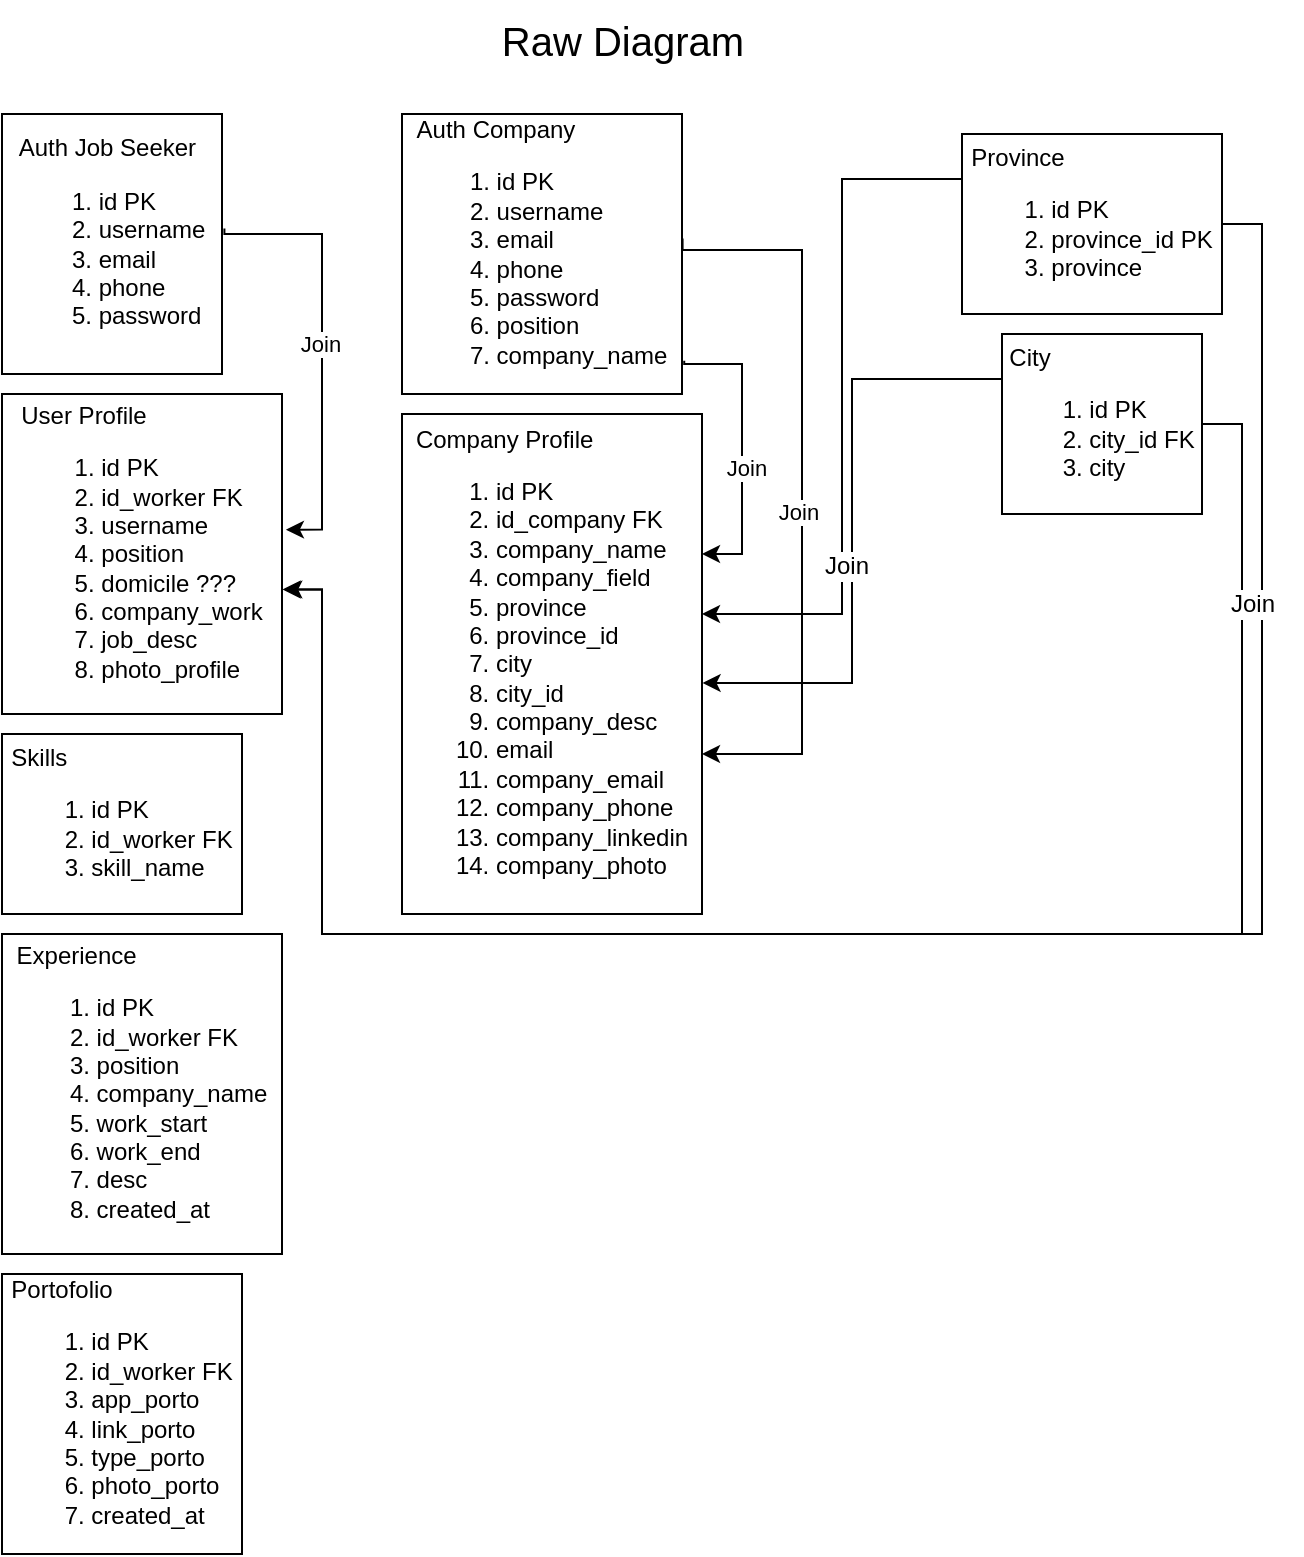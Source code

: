 <mxfile version="21.6.8" type="github">
  <diagram name="Page-1" id="RcPeB81B88A2oM1b_PDk">
    <mxGraphModel dx="629" dy="346" grid="1" gridSize="10" guides="1" tooltips="1" connect="1" arrows="1" fold="1" page="1" pageScale="1" pageWidth="850" pageHeight="1100" math="0" shadow="0">
      <root>
        <mxCell id="0" />
        <mxCell id="1" parent="0" />
        <mxCell id="-BijYAe9Ye2MZ6YCZByv-2" style="edgeStyle=orthogonalEdgeStyle;rounded=0;orthogonalLoop=1;jettySize=auto;html=1;exitX=1.011;exitY=0.44;exitDx=0;exitDy=0;entryX=1.014;entryY=0.424;entryDx=0;entryDy=0;entryPerimeter=0;exitPerimeter=0;" parent="1" source="PTgx1V2ydZDfHdpK58Lw-1" target="PTgx1V2ydZDfHdpK58Lw-2" edge="1">
          <mxGeometry relative="1" as="geometry">
            <Array as="points">
              <mxPoint x="181" y="140" />
              <mxPoint x="230" y="140" />
              <mxPoint x="230" y="288" />
            </Array>
          </mxGeometry>
        </mxCell>
        <mxCell id="-BijYAe9Ye2MZ6YCZByv-8" value="Join" style="edgeLabel;html=1;align=center;verticalAlign=middle;resizable=0;points=[];" parent="-BijYAe9Ye2MZ6YCZByv-2" vertex="1" connectable="0">
          <mxGeometry x="-0.024" y="-1" relative="1" as="geometry">
            <mxPoint as="offset" />
          </mxGeometry>
        </mxCell>
        <mxCell id="PTgx1V2ydZDfHdpK58Lw-1" value="&lt;div style=&quot;text-align: justify;&quot;&gt;&lt;span style=&quot;background-color: initial;&quot;&gt;Auth&amp;nbsp;&lt;/span&gt;&lt;span style=&quot;background-color: initial;&quot;&gt;Job Seeker&lt;/span&gt;&lt;/div&gt;&lt;div style=&quot;&quot;&gt;&lt;ol&gt;&lt;li style=&quot;text-align: justify;&quot;&gt;&lt;span style=&quot;background-color: initial;&quot;&gt;id PK&lt;/span&gt;&lt;/li&gt;&lt;li style=&quot;text-align: justify;&quot;&gt;&lt;span style=&quot;background-color: initial;&quot;&gt;username&lt;/span&gt;&lt;/li&gt;&lt;li style=&quot;text-align: justify;&quot;&gt;&lt;span style=&quot;background-color: initial;&quot;&gt;email&lt;/span&gt;&lt;/li&gt;&lt;li style=&quot;text-align: justify;&quot;&gt;&lt;span style=&quot;background-color: initial;&quot;&gt;phone&lt;/span&gt;&lt;/li&gt;&lt;li style=&quot;text-align: justify;&quot;&gt;&lt;span style=&quot;background-color: initial;&quot;&gt;password&lt;/span&gt;&lt;/li&gt;&lt;/ol&gt;&lt;/div&gt;&lt;div style=&quot;text-align: justify;&quot;&gt;&lt;/div&gt;" style="rounded=0;whiteSpace=wrap;html=1;" parent="1" vertex="1">
          <mxGeometry x="70" y="80" width="110" height="130" as="geometry" />
        </mxCell>
        <mxCell id="PTgx1V2ydZDfHdpK58Lw-2" value="&lt;div style=&quot;text-align: left;&quot;&gt;User Profile&lt;/div&gt;&lt;div style=&quot;text-align: left;&quot;&gt;&lt;ol&gt;&lt;li&gt;&lt;span style=&quot;background-color: initial;&quot;&gt;id PK&lt;/span&gt;&lt;/li&gt;&lt;li&gt;id_worker FK&lt;/li&gt;&lt;li&gt;&lt;span style=&quot;background-color: initial;&quot;&gt;username&lt;/span&gt;&lt;/li&gt;&lt;li&gt;&lt;span style=&quot;background-color: initial;&quot;&gt;position&lt;/span&gt;&lt;/li&gt;&lt;li&gt;&lt;span style=&quot;background-color: initial;&quot;&gt;domicile ???&lt;/span&gt;&lt;/li&gt;&lt;li&gt;&lt;span style=&quot;background-color: initial;&quot;&gt;company_work&lt;/span&gt;&lt;/li&gt;&lt;li&gt;&lt;span style=&quot;background-color: initial;&quot;&gt;job_desc&lt;/span&gt;&lt;/li&gt;&lt;li&gt;photo_profile&lt;/li&gt;&lt;/ol&gt;&lt;/div&gt;&lt;div style=&quot;text-align: justify;&quot;&gt;&lt;/div&gt;" style="rounded=0;whiteSpace=wrap;html=1;" parent="1" vertex="1">
          <mxGeometry x="70" y="220" width="140" height="160" as="geometry" />
        </mxCell>
        <mxCell id="PTgx1V2ydZDfHdpK58Lw-6" value="&lt;div style=&quot;text-align: left;&quot;&gt;Skills&lt;/div&gt;&lt;div style=&quot;text-align: left;&quot;&gt;&lt;ol&gt;&lt;li style=&quot;border-color: var(--border-color);&quot;&gt;id PK&lt;/li&gt;&lt;li style=&quot;border-color: var(--border-color);&quot;&gt;id_worker FK&lt;/li&gt;&lt;li&gt;&lt;span style=&quot;background-color: initial;&quot;&gt;skill_name&lt;/span&gt;&lt;/li&gt;&lt;/ol&gt;&lt;/div&gt;&lt;div style=&quot;text-align: justify;&quot;&gt;&lt;/div&gt;" style="rounded=0;whiteSpace=wrap;html=1;" parent="1" vertex="1">
          <mxGeometry x="70" y="390" width="120" height="90" as="geometry" />
        </mxCell>
        <mxCell id="PTgx1V2ydZDfHdpK58Lw-7" value="&lt;div style=&quot;text-align: left;&quot;&gt;Experience&lt;/div&gt;&lt;div style=&quot;text-align: left;&quot;&gt;&lt;ol&gt;&lt;li style=&quot;border-color: var(--border-color);&quot;&gt;id PK&lt;/li&gt;&lt;li style=&quot;border-color: var(--border-color);&quot;&gt;id_worker FK&lt;/li&gt;&lt;li&gt;&lt;span style=&quot;background-color: initial;&quot;&gt;position&lt;/span&gt;&lt;/li&gt;&lt;li&gt;&lt;span style=&quot;background-color: initial;&quot;&gt;company_name&lt;/span&gt;&lt;/li&gt;&lt;li&gt;&lt;span style=&quot;background-color: initial;&quot;&gt;work_start&lt;/span&gt;&lt;/li&gt;&lt;li&gt;&lt;span style=&quot;background-color: initial;&quot;&gt;work_end&lt;/span&gt;&lt;/li&gt;&lt;li&gt;&lt;span style=&quot;background-color: initial;&quot;&gt;desc&lt;/span&gt;&lt;/li&gt;&lt;li&gt;created_at&lt;/li&gt;&lt;/ol&gt;&lt;/div&gt;&lt;div style=&quot;text-align: justify;&quot;&gt;&lt;/div&gt;" style="rounded=0;whiteSpace=wrap;html=1;" parent="1" vertex="1">
          <mxGeometry x="70" y="490" width="140" height="160" as="geometry" />
        </mxCell>
        <mxCell id="PTgx1V2ydZDfHdpK58Lw-8" value="&lt;div style=&quot;text-align: left;&quot;&gt;Portofolio&lt;/div&gt;&lt;div style=&quot;text-align: left;&quot;&gt;&lt;ol&gt;&lt;li style=&quot;border-color: var(--border-color);&quot;&gt;id PK&lt;/li&gt;&lt;li style=&quot;border-color: var(--border-color);&quot;&gt;id_worker FK&lt;/li&gt;&lt;li&gt;&lt;span style=&quot;background-color: initial;&quot;&gt;app_porto&lt;/span&gt;&lt;/li&gt;&lt;li&gt;&lt;span style=&quot;background-color: initial;&quot;&gt;link_porto&lt;/span&gt;&lt;/li&gt;&lt;li&gt;&lt;span style=&quot;background-color: initial;&quot;&gt;type_porto&lt;/span&gt;&lt;/li&gt;&lt;li&gt;&lt;span style=&quot;background-color: initial;&quot;&gt;photo_porto&lt;/span&gt;&lt;/li&gt;&lt;li&gt;created_at&lt;/li&gt;&lt;/ol&gt;&lt;/div&gt;&lt;div style=&quot;text-align: justify;&quot;&gt;&lt;/div&gt;" style="rounded=0;whiteSpace=wrap;html=1;" parent="1" vertex="1">
          <mxGeometry x="70" y="660" width="120" height="140" as="geometry" />
        </mxCell>
        <mxCell id="-BijYAe9Ye2MZ6YCZByv-9" style="edgeStyle=orthogonalEdgeStyle;rounded=0;orthogonalLoop=1;jettySize=auto;html=1;exitX=1.002;exitY=0.445;exitDx=0;exitDy=0;entryX=1;entryY=0.68;entryDx=0;entryDy=0;entryPerimeter=0;exitPerimeter=0;" parent="1" source="PTgx1V2ydZDfHdpK58Lw-9" target="PTgx1V2ydZDfHdpK58Lw-10" edge="1">
          <mxGeometry relative="1" as="geometry">
            <Array as="points">
              <mxPoint x="470" y="148" />
              <mxPoint x="470" y="400" />
            </Array>
          </mxGeometry>
        </mxCell>
        <mxCell id="-BijYAe9Ye2MZ6YCZByv-14" value="Join" style="edgeLabel;html=1;align=center;verticalAlign=middle;resizable=0;points=[];" parent="-BijYAe9Ye2MZ6YCZByv-9" vertex="1" connectable="0">
          <mxGeometry x="0.071" y="-2" relative="1" as="geometry">
            <mxPoint as="offset" />
          </mxGeometry>
        </mxCell>
        <mxCell id="-BijYAe9Ye2MZ6YCZByv-12" style="edgeStyle=orthogonalEdgeStyle;rounded=0;orthogonalLoop=1;jettySize=auto;html=1;exitX=1.008;exitY=0.881;exitDx=0;exitDy=0;exitPerimeter=0;" parent="1" source="PTgx1V2ydZDfHdpK58Lw-9" edge="1">
          <mxGeometry relative="1" as="geometry">
            <mxPoint x="420" y="300" as="targetPoint" />
            <Array as="points">
              <mxPoint x="430" y="205" />
              <mxPoint x="440" y="205" />
              <mxPoint x="440" y="293" />
            </Array>
          </mxGeometry>
        </mxCell>
        <mxCell id="-BijYAe9Ye2MZ6YCZByv-13" value="Join" style="edgeLabel;html=1;align=center;verticalAlign=middle;resizable=0;points=[];" parent="-BijYAe9Ye2MZ6YCZByv-12" vertex="1" connectable="0">
          <mxGeometry x="0.125" y="2" relative="1" as="geometry">
            <mxPoint as="offset" />
          </mxGeometry>
        </mxCell>
        <mxCell id="PTgx1V2ydZDfHdpK58Lw-9" value="&lt;div style=&quot;text-align: justify;&quot;&gt;&lt;span style=&quot;background-color: initial;&quot;&gt;Auth&amp;nbsp;&lt;/span&gt;&lt;span style=&quot;background-color: initial;&quot;&gt;Company&lt;/span&gt;&lt;/div&gt;&lt;div style=&quot;&quot;&gt;&lt;ol&gt;&lt;li style=&quot;text-align: justify;&quot;&gt;&lt;span style=&quot;background-color: initial;&quot;&gt;id PK&lt;/span&gt;&lt;/li&gt;&lt;li style=&quot;text-align: justify;&quot;&gt;&lt;span style=&quot;background-color: initial;&quot;&gt;username&lt;/span&gt;&lt;/li&gt;&lt;li style=&quot;text-align: justify;&quot;&gt;&lt;span style=&quot;background-color: initial;&quot;&gt;email&lt;/span&gt;&lt;/li&gt;&lt;li style=&quot;text-align: justify;&quot;&gt;&lt;span style=&quot;background-color: initial;&quot;&gt;phone&lt;/span&gt;&lt;/li&gt;&lt;li style=&quot;text-align: justify;&quot;&gt;&lt;span style=&quot;background-color: initial;&quot;&gt;password&lt;/span&gt;&lt;/li&gt;&lt;li style=&quot;text-align: justify;&quot;&gt;&lt;span style=&quot;background-color: initial;&quot;&gt;position&lt;/span&gt;&lt;/li&gt;&lt;li style=&quot;text-align: justify;&quot;&gt;&lt;span style=&quot;background-color: initial;&quot;&gt;company_name&lt;/span&gt;&lt;/li&gt;&lt;/ol&gt;&lt;/div&gt;&lt;div style=&quot;text-align: justify;&quot;&gt;&lt;/div&gt;" style="rounded=0;whiteSpace=wrap;html=1;" parent="1" vertex="1">
          <mxGeometry x="270" y="80" width="140" height="140" as="geometry" />
        </mxCell>
        <mxCell id="PTgx1V2ydZDfHdpK58Lw-10" value="&lt;div style=&quot;text-align: left;&quot;&gt;Company Profile&lt;/div&gt;&lt;div style=&quot;text-align: left;&quot;&gt;&lt;ol&gt;&lt;li&gt;&lt;span style=&quot;background-color: initial;&quot;&gt;id PK&lt;/span&gt;&lt;/li&gt;&lt;li&gt;&lt;span style=&quot;background-color: initial;&quot;&gt;id_company FK&lt;/span&gt;&lt;/li&gt;&lt;li&gt;&lt;span style=&quot;background-color: initial;&quot;&gt;company_name&lt;/span&gt;&lt;/li&gt;&lt;li&gt;&lt;span style=&quot;background-color: initial;&quot;&gt;company_field&lt;/span&gt;&lt;/li&gt;&lt;li&gt;&lt;span style=&quot;background-color: initial;&quot;&gt;province&lt;/span&gt;&lt;/li&gt;&lt;li&gt;&lt;span style=&quot;background-color: initial;&quot;&gt;province_id&lt;/span&gt;&lt;/li&gt;&lt;li&gt;&lt;span style=&quot;background-color: initial;&quot;&gt;city&lt;/span&gt;&lt;/li&gt;&lt;li&gt;&lt;span style=&quot;background-color: initial;&quot;&gt;city_id&lt;/span&gt;&lt;/li&gt;&lt;li&gt;&lt;span style=&quot;background-color: initial;&quot;&gt;company_desc&lt;/span&gt;&lt;/li&gt;&lt;li&gt;email&lt;/li&gt;&lt;li&gt;company_email&lt;/li&gt;&lt;li&gt;company_phone&lt;/li&gt;&lt;li&gt;company_linkedin&lt;/li&gt;&lt;li&gt;company_photo&lt;/li&gt;&lt;/ol&gt;&lt;/div&gt;&lt;div style=&quot;text-align: justify;&quot;&gt;&lt;/div&gt;" style="rounded=0;whiteSpace=wrap;html=1;" parent="1" vertex="1">
          <mxGeometry x="270" y="230" width="150" height="250" as="geometry" />
        </mxCell>
        <mxCell id="-BijYAe9Ye2MZ6YCZByv-4" style="edgeStyle=orthogonalEdgeStyle;rounded=0;orthogonalLoop=1;jettySize=auto;html=1;exitX=1;exitY=0.5;exitDx=0;exitDy=0;entryX=1.002;entryY=0.611;entryDx=0;entryDy=0;entryPerimeter=0;" parent="1" source="PTgx1V2ydZDfHdpK58Lw-15" target="PTgx1V2ydZDfHdpK58Lw-2" edge="1">
          <mxGeometry relative="1" as="geometry">
            <Array as="points">
              <mxPoint x="700" y="135" />
              <mxPoint x="700" y="490" />
              <mxPoint x="230" y="490" />
              <mxPoint x="230" y="318" />
            </Array>
          </mxGeometry>
        </mxCell>
        <mxCell id="-BijYAe9Ye2MZ6YCZByv-11" style="edgeStyle=orthogonalEdgeStyle;rounded=0;orthogonalLoop=1;jettySize=auto;html=1;exitX=0;exitY=0.25;exitDx=0;exitDy=0;entryX=1;entryY=0.4;entryDx=0;entryDy=0;entryPerimeter=0;" parent="1" source="PTgx1V2ydZDfHdpK58Lw-15" target="PTgx1V2ydZDfHdpK58Lw-10" edge="1">
          <mxGeometry relative="1" as="geometry">
            <Array as="points">
              <mxPoint x="490" y="113" />
              <mxPoint x="490" y="330" />
            </Array>
          </mxGeometry>
        </mxCell>
        <mxCell id="PTgx1V2ydZDfHdpK58Lw-15" value="&lt;div style=&quot;text-align: justify;&quot;&gt;Province&lt;/div&gt;&lt;div style=&quot;&quot;&gt;&lt;ol&gt;&lt;li style=&quot;text-align: justify;&quot;&gt;&lt;span style=&quot;background-color: initial;&quot;&gt;id PK&lt;/span&gt;&lt;/li&gt;&lt;li style=&quot;text-align: justify;&quot;&gt;&lt;span style=&quot;background-color: initial;&quot;&gt;province_id PK&lt;/span&gt;&lt;/li&gt;&lt;li style=&quot;text-align: justify;&quot;&gt;&lt;span style=&quot;background-color: initial;&quot;&gt;province&lt;/span&gt;&lt;/li&gt;&lt;/ol&gt;&lt;/div&gt;&lt;div style=&quot;text-align: justify;&quot;&gt;&lt;/div&gt;" style="rounded=0;whiteSpace=wrap;html=1;" parent="1" vertex="1">
          <mxGeometry x="550" y="90" width="130" height="90" as="geometry" />
        </mxCell>
        <mxCell id="-BijYAe9Ye2MZ6YCZByv-6" style="edgeStyle=orthogonalEdgeStyle;rounded=0;orthogonalLoop=1;jettySize=auto;html=1;exitX=1;exitY=0.5;exitDx=0;exitDy=0;entryX=1.008;entryY=0.611;entryDx=0;entryDy=0;entryPerimeter=0;" parent="1" source="PTgx1V2ydZDfHdpK58Lw-18" target="PTgx1V2ydZDfHdpK58Lw-2" edge="1">
          <mxGeometry relative="1" as="geometry">
            <Array as="points">
              <mxPoint x="690" y="235" />
              <mxPoint x="690" y="490" />
              <mxPoint x="230" y="490" />
              <mxPoint x="230" y="318" />
            </Array>
          </mxGeometry>
        </mxCell>
        <mxCell id="-BijYAe9Ye2MZ6YCZByv-10" style="edgeStyle=orthogonalEdgeStyle;rounded=0;orthogonalLoop=1;jettySize=auto;html=1;exitX=0;exitY=0.25;exitDx=0;exitDy=0;entryX=1.002;entryY=0.538;entryDx=0;entryDy=0;entryPerimeter=0;" parent="1" source="PTgx1V2ydZDfHdpK58Lw-18" target="PTgx1V2ydZDfHdpK58Lw-10" edge="1">
          <mxGeometry relative="1" as="geometry" />
        </mxCell>
        <mxCell id="PTgx1V2ydZDfHdpK58Lw-18" value="&lt;div style=&quot;text-align: justify;&quot;&gt;City&lt;/div&gt;&lt;div style=&quot;&quot;&gt;&lt;ol&gt;&lt;li style=&quot;text-align: justify;&quot;&gt;&lt;span style=&quot;background-color: initial;&quot;&gt;id PK&lt;/span&gt;&lt;/li&gt;&lt;li style=&quot;text-align: justify;&quot;&gt;&lt;span style=&quot;background-color: initial;&quot;&gt;city_id FK&lt;/span&gt;&lt;/li&gt;&lt;li style=&quot;text-align: justify;&quot;&gt;&lt;span style=&quot;background-color: initial;&quot;&gt;city&lt;/span&gt;&lt;/li&gt;&lt;/ol&gt;&lt;/div&gt;&lt;div style=&quot;text-align: justify;&quot;&gt;&lt;/div&gt;" style="rounded=0;whiteSpace=wrap;html=1;" parent="1" vertex="1">
          <mxGeometry x="570" y="190" width="100" height="90" as="geometry" />
        </mxCell>
        <mxCell id="-BijYAe9Ye2MZ6YCZByv-7" value="Join" style="text;html=1;align=center;verticalAlign=middle;resizable=0;points=[];autosize=1;strokeColor=none;fillColor=none;labelBackgroundColor=default;" parent="1" vertex="1">
          <mxGeometry x="670" y="310" width="50" height="30" as="geometry" />
        </mxCell>
        <mxCell id="-BijYAe9Ye2MZ6YCZByv-15" value="Join" style="text;html=1;align=center;verticalAlign=middle;resizable=0;points=[];autosize=1;strokeColor=none;fillColor=none;labelBackgroundColor=default;" parent="1" vertex="1">
          <mxGeometry x="467" y="291" width="50" height="30" as="geometry" />
        </mxCell>
        <mxCell id="f5LexLxZdkHDz0Ia1YTo-1" value="&lt;font style=&quot;font-size: 20px;&quot;&gt;Raw Diagram&lt;/font&gt;" style="text;html=1;align=center;verticalAlign=middle;resizable=0;points=[];autosize=1;strokeColor=none;fillColor=none;" vertex="1" parent="1">
          <mxGeometry x="310" y="23" width="140" height="40" as="geometry" />
        </mxCell>
      </root>
    </mxGraphModel>
  </diagram>
</mxfile>
